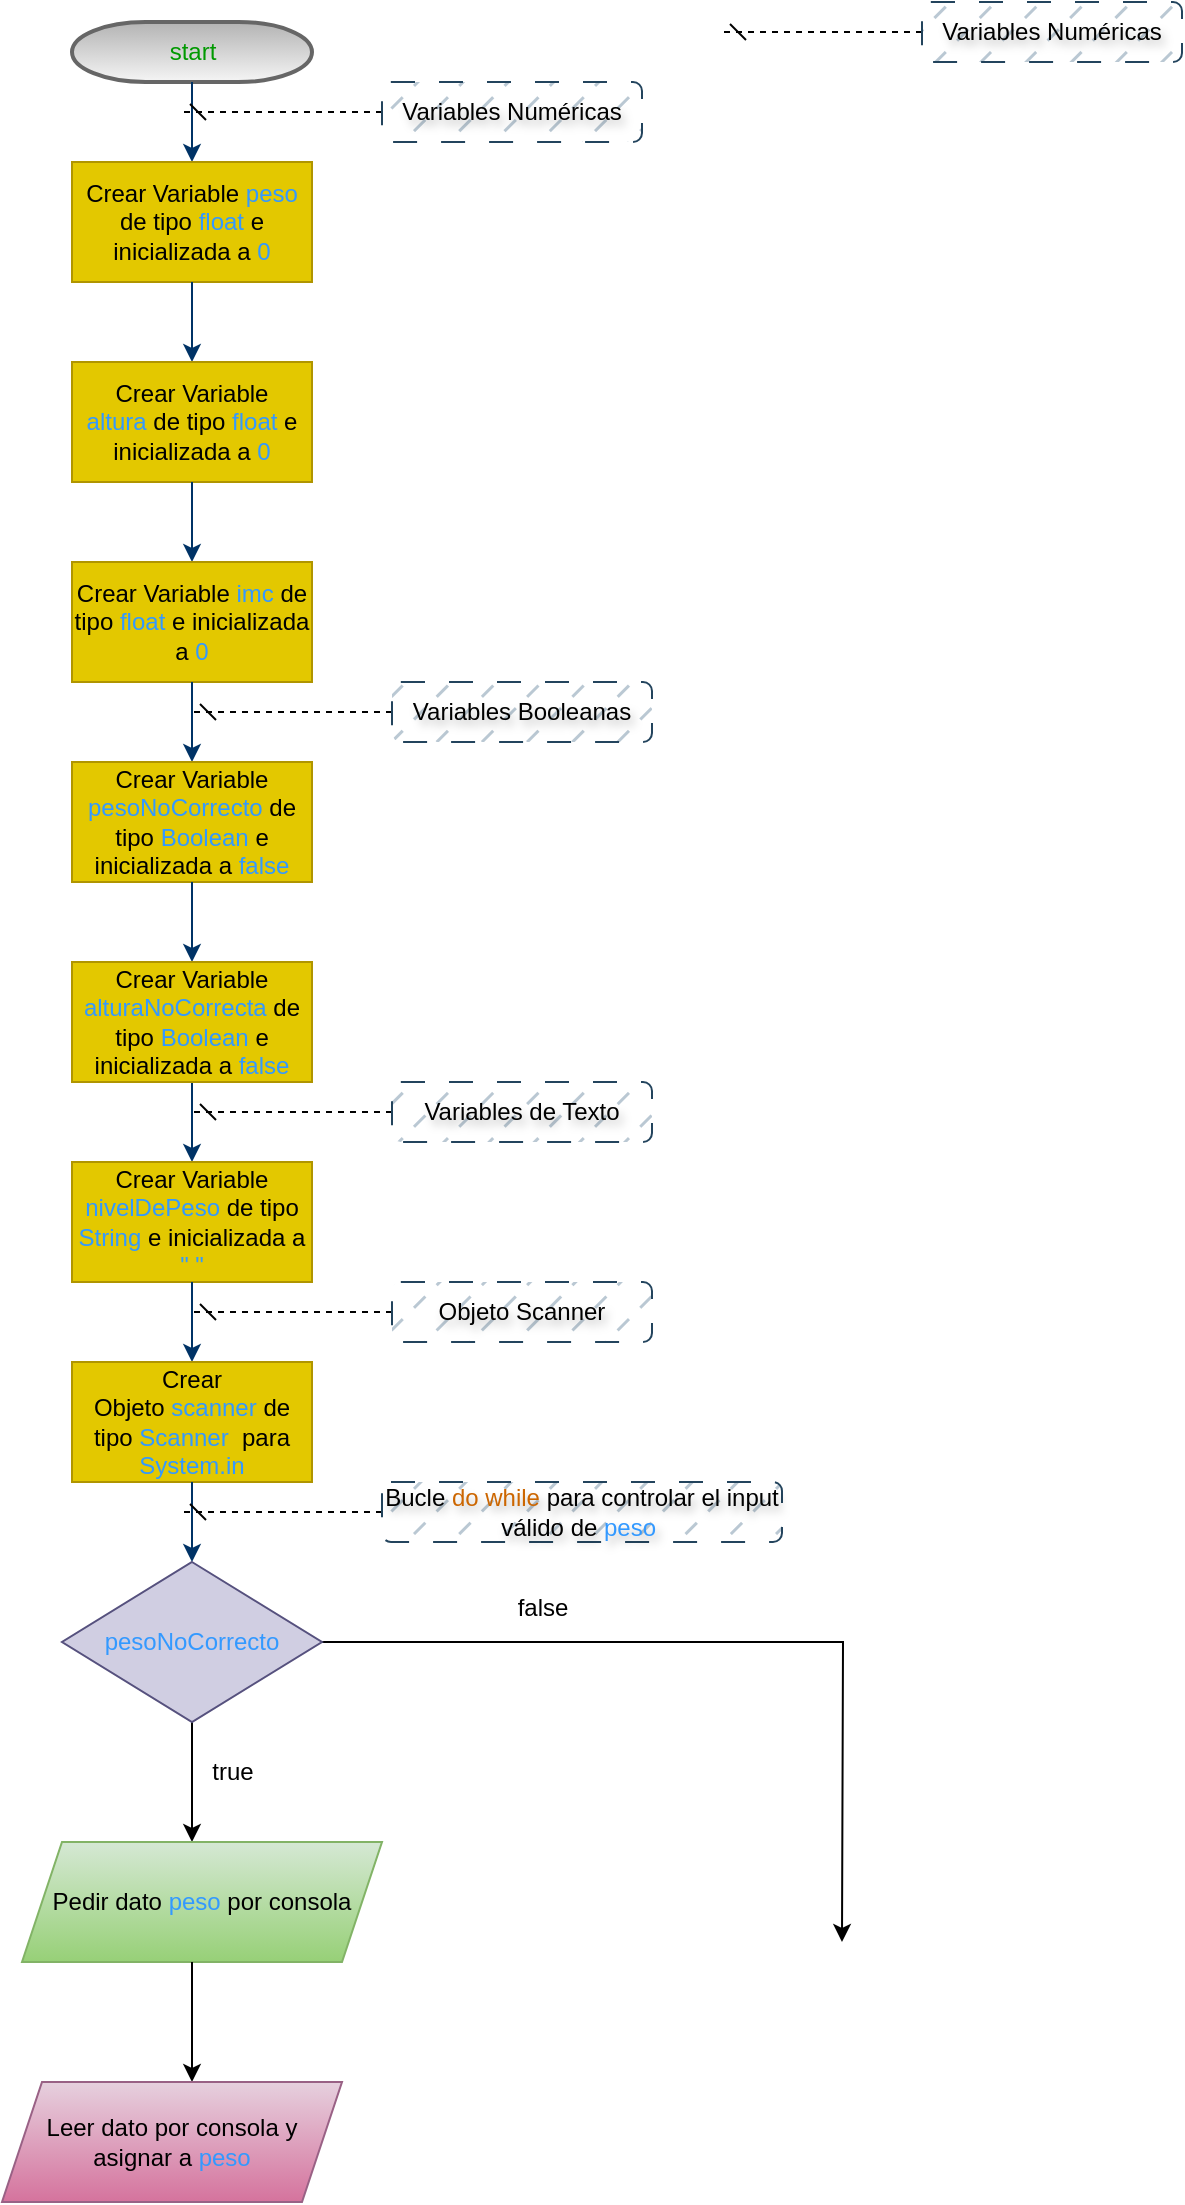 <mxfile version="24.8.4">
  <diagram id="6a731a19-8d31-9384-78a2-239565b7b9f0" name="Page-1">
    <mxGraphModel dx="1167" dy="580" grid="1" gridSize="10" guides="1" tooltips="1" connect="1" arrows="1" fold="1" page="1" pageScale="1" pageWidth="1169" pageHeight="827" background="none" math="0" shadow="0">
      <root>
        <mxCell id="0" />
        <mxCell id="1" parent="0" />
        <mxCell id="GO4jxSG3oAEJ5x61BGdH-60" value="&lt;font color=&quot;#009900&quot;&gt;start&lt;/font&gt;" style="shape=mxgraph.flowchart.terminator;strokeWidth=2;gradientDirection=north;fontStyle=0;html=1;fillColor=#f5f5f5;strokeColor=#666666;gradientColor=#b3b3b3;" vertex="1" parent="1">
          <mxGeometry x="525" y="40" width="120" height="30" as="geometry" />
        </mxCell>
        <mxCell id="GO4jxSG3oAEJ5x61BGdH-61" style="fontStyle=1;strokeColor=#003366;strokeWidth=1;html=1;" edge="1" parent="1" source="GO4jxSG3oAEJ5x61BGdH-60">
          <mxGeometry relative="1" as="geometry">
            <mxPoint x="585" y="110" as="targetPoint" />
          </mxGeometry>
        </mxCell>
        <mxCell id="GO4jxSG3oAEJ5x61BGdH-62" value="Crear Variable &lt;font color=&quot;#3399ff&quot;&gt;peso&lt;/font&gt; de tipo &lt;font color=&quot;#3399ff&quot;&gt;float &lt;/font&gt;e inicializada a &lt;font color=&quot;#3399ff&quot;&gt;0&lt;/font&gt;" style="rounded=0;whiteSpace=wrap;html=1;fillColor=#e3c800;fontColor=#000000;strokeColor=#B09500;" vertex="1" parent="1">
          <mxGeometry x="525" y="110" width="120" height="60" as="geometry" />
        </mxCell>
        <mxCell id="GO4jxSG3oAEJ5x61BGdH-63" style="fontStyle=1;strokeColor=#003366;strokeWidth=1;html=1;" edge="1" parent="1">
          <mxGeometry relative="1" as="geometry">
            <mxPoint x="585" y="210" as="targetPoint" />
            <mxPoint x="585" y="170" as="sourcePoint" />
          </mxGeometry>
        </mxCell>
        <mxCell id="GO4jxSG3oAEJ5x61BGdH-64" value="Crear Variable &lt;font color=&quot;#3399ff&quot;&gt;altura&lt;/font&gt;&amp;nbsp;de tipo &lt;font color=&quot;#3399ff&quot;&gt;float &lt;/font&gt;e inicializada a &lt;font color=&quot;#3399ff&quot;&gt;0&lt;/font&gt;" style="rounded=0;whiteSpace=wrap;html=1;fillColor=#e3c800;fontColor=#000000;strokeColor=#B09500;" vertex="1" parent="1">
          <mxGeometry x="525" y="210" width="120" height="60" as="geometry" />
        </mxCell>
        <mxCell id="GO4jxSG3oAEJ5x61BGdH-65" style="fontStyle=1;strokeColor=#003366;strokeWidth=1;html=1;" edge="1" parent="1">
          <mxGeometry relative="1" as="geometry">
            <mxPoint x="585" y="310" as="targetPoint" />
            <mxPoint x="585" y="270" as="sourcePoint" />
          </mxGeometry>
        </mxCell>
        <mxCell id="GO4jxSG3oAEJ5x61BGdH-66" value="Crear Variable &lt;font color=&quot;#3399ff&quot;&gt;imc&lt;/font&gt;&amp;nbsp;de tipo &lt;font color=&quot;#3399ff&quot;&gt;float &lt;/font&gt;e inicializada a &lt;font color=&quot;#3399ff&quot;&gt;0&lt;/font&gt;" style="rounded=0;whiteSpace=wrap;html=1;fillColor=#e3c800;fontColor=#000000;strokeColor=#B09500;" vertex="1" parent="1">
          <mxGeometry x="525" y="310" width="120" height="60" as="geometry" />
        </mxCell>
        <mxCell id="GO4jxSG3oAEJ5x61BGdH-67" style="fontStyle=1;strokeColor=#003366;strokeWidth=1;html=1;" edge="1" parent="1">
          <mxGeometry relative="1" as="geometry">
            <mxPoint x="585" y="410" as="targetPoint" />
            <mxPoint x="585" y="370" as="sourcePoint" />
          </mxGeometry>
        </mxCell>
        <mxCell id="GO4jxSG3oAEJ5x61BGdH-68" value="Crear Variable &lt;font color=&quot;#3399ff&quot;&gt;pesoNoCorrecto&lt;/font&gt;&amp;nbsp;de tipo &lt;font color=&quot;#3399ff&quot;&gt;Boolean&amp;nbsp;&lt;/font&gt;e inicializada a &lt;font color=&quot;#3399ff&quot;&gt;false&lt;/font&gt;" style="rounded=0;whiteSpace=wrap;html=1;fillColor=#e3c800;fontColor=#000000;strokeColor=#B09500;" vertex="1" parent="1">
          <mxGeometry x="525" y="410" width="120" height="60" as="geometry" />
        </mxCell>
        <mxCell id="GO4jxSG3oAEJ5x61BGdH-69" style="fontStyle=1;strokeColor=#003366;strokeWidth=1;html=1;" edge="1" parent="1">
          <mxGeometry relative="1" as="geometry">
            <mxPoint x="585" y="510" as="targetPoint" />
            <mxPoint x="585" y="470" as="sourcePoint" />
          </mxGeometry>
        </mxCell>
        <mxCell id="GO4jxSG3oAEJ5x61BGdH-71" style="fontStyle=1;strokeColor=#003366;strokeWidth=1;html=1;" edge="1" parent="1">
          <mxGeometry relative="1" as="geometry">
            <mxPoint x="585" y="610" as="targetPoint" />
            <mxPoint x="585" y="570" as="sourcePoint" />
          </mxGeometry>
        </mxCell>
        <mxCell id="GO4jxSG3oAEJ5x61BGdH-72" value="Crear Variable &lt;font color=&quot;#3399ff&quot;&gt;nivelDePeso&amp;nbsp;&lt;/font&gt;de tipo &lt;font color=&quot;#3399ff&quot;&gt;String&amp;nbsp;&lt;/font&gt;e inicializada a &lt;font color=&quot;#3399ff&quot;&gt;&quot; &quot;&lt;/font&gt;" style="rounded=0;whiteSpace=wrap;html=1;fillColor=#e3c800;fontColor=#000000;strokeColor=#B09500;" vertex="1" parent="1">
          <mxGeometry x="525" y="610" width="120" height="60" as="geometry" />
        </mxCell>
        <mxCell id="GO4jxSG3oAEJ5x61BGdH-75" style="edgeStyle=orthogonalEdgeStyle;rounded=0;orthogonalLoop=1;jettySize=auto;html=1;dashed=1;endArrow=dash;endFill=0;" edge="1" parent="1" source="GO4jxSG3oAEJ5x61BGdH-73">
          <mxGeometry relative="1" as="geometry">
            <mxPoint x="580" y="85" as="targetPoint" />
          </mxGeometry>
        </mxCell>
        <mxCell id="GO4jxSG3oAEJ5x61BGdH-73" value="Variables Numéricas" style="rounded=1;whiteSpace=wrap;html=1;fillColor=#bac8d3;strokeColor=#23445d;labelBorderColor=none;textShadow=1;fillStyle=dashed;glass=0;shadow=0;dashed=1;dashPattern=12 12;" vertex="1" parent="1">
          <mxGeometry x="680" y="70" width="130" height="30" as="geometry" />
        </mxCell>
        <mxCell id="GO4jxSG3oAEJ5x61BGdH-76" style="edgeStyle=orthogonalEdgeStyle;rounded=0;orthogonalLoop=1;jettySize=auto;html=1;dashed=1;endArrow=dash;endFill=0;" edge="1" source="GO4jxSG3oAEJ5x61BGdH-77" parent="1">
          <mxGeometry relative="1" as="geometry">
            <mxPoint x="850" y="45" as="targetPoint" />
          </mxGeometry>
        </mxCell>
        <mxCell id="GO4jxSG3oAEJ5x61BGdH-77" value="Variables Numéricas" style="rounded=1;whiteSpace=wrap;html=1;fillColor=#bac8d3;strokeColor=#23445d;labelBorderColor=none;textShadow=1;fillStyle=dashed;glass=0;shadow=0;dashed=1;dashPattern=12 12;" vertex="1" parent="1">
          <mxGeometry x="950" y="30" width="130" height="30" as="geometry" />
        </mxCell>
        <mxCell id="GO4jxSG3oAEJ5x61BGdH-78" style="edgeStyle=orthogonalEdgeStyle;rounded=0;orthogonalLoop=1;jettySize=auto;html=1;dashed=1;endArrow=dash;endFill=0;" edge="1" source="GO4jxSG3oAEJ5x61BGdH-79" parent="1">
          <mxGeometry relative="1" as="geometry">
            <mxPoint x="585" y="385" as="targetPoint" />
          </mxGeometry>
        </mxCell>
        <mxCell id="GO4jxSG3oAEJ5x61BGdH-79" value="Variables Booleanas" style="rounded=1;whiteSpace=wrap;html=1;fillColor=#bac8d3;strokeColor=#23445d;labelBorderColor=none;textShadow=1;fillStyle=dashed;glass=0;shadow=0;dashed=1;dashPattern=12 12;" vertex="1" parent="1">
          <mxGeometry x="685" y="370" width="130" height="30" as="geometry" />
        </mxCell>
        <mxCell id="GO4jxSG3oAEJ5x61BGdH-80" style="edgeStyle=orthogonalEdgeStyle;rounded=0;orthogonalLoop=1;jettySize=auto;html=1;dashed=1;endArrow=dash;endFill=0;" edge="1" source="GO4jxSG3oAEJ5x61BGdH-81" parent="1">
          <mxGeometry relative="1" as="geometry">
            <mxPoint x="585" y="585" as="targetPoint" />
          </mxGeometry>
        </mxCell>
        <mxCell id="GO4jxSG3oAEJ5x61BGdH-81" value="Variables de Texto" style="rounded=1;whiteSpace=wrap;html=1;fillColor=#bac8d3;strokeColor=#23445d;labelBorderColor=none;textShadow=1;fillStyle=dashed;glass=0;shadow=0;dashed=1;dashPattern=12 12;" vertex="1" parent="1">
          <mxGeometry x="685" y="570" width="130" height="30" as="geometry" />
        </mxCell>
        <mxCell id="GO4jxSG3oAEJ5x61BGdH-82" value="Crear Variable &lt;font color=&quot;#3399ff&quot;&gt;alturaNoCorrecta&amp;nbsp;&lt;/font&gt;de tipo &lt;font color=&quot;#3399ff&quot;&gt;Boolean&amp;nbsp;&lt;/font&gt;e inicializada a &lt;font color=&quot;#3399ff&quot;&gt;false&lt;/font&gt;" style="rounded=0;whiteSpace=wrap;html=1;fillColor=#e3c800;fontColor=#000000;strokeColor=#B09500;" vertex="1" parent="1">
          <mxGeometry x="525" y="510" width="120" height="60" as="geometry" />
        </mxCell>
        <mxCell id="GO4jxSG3oAEJ5x61BGdH-83" style="fontStyle=1;strokeColor=#003366;strokeWidth=1;html=1;" edge="1" parent="1">
          <mxGeometry relative="1" as="geometry">
            <mxPoint x="585" y="710" as="targetPoint" />
            <mxPoint x="585" y="670" as="sourcePoint" />
          </mxGeometry>
        </mxCell>
        <mxCell id="GO4jxSG3oAEJ5x61BGdH-84" value="Crear Objeto&amp;nbsp;&lt;font color=&quot;#3399ff&quot;&gt;scanner&amp;nbsp;&lt;/font&gt;de tipo &lt;font color=&quot;#3399ff&quot;&gt;Scanner&amp;nbsp;&lt;/font&gt;&amp;nbsp;para &lt;font color=&quot;#3399ff&quot;&gt;System.in&lt;/font&gt;" style="rounded=0;whiteSpace=wrap;html=1;fillColor=#e3c800;fontColor=#000000;strokeColor=#B09500;" vertex="1" parent="1">
          <mxGeometry x="525" y="710" width="120" height="60" as="geometry" />
        </mxCell>
        <mxCell id="GO4jxSG3oAEJ5x61BGdH-85" style="edgeStyle=orthogonalEdgeStyle;rounded=0;orthogonalLoop=1;jettySize=auto;html=1;dashed=1;endArrow=dash;endFill=0;" edge="1" source="GO4jxSG3oAEJ5x61BGdH-86" parent="1">
          <mxGeometry relative="1" as="geometry">
            <mxPoint x="585" y="685" as="targetPoint" />
          </mxGeometry>
        </mxCell>
        <mxCell id="GO4jxSG3oAEJ5x61BGdH-86" value="Objeto Scanner" style="rounded=1;whiteSpace=wrap;html=1;fillColor=#bac8d3;strokeColor=#23445d;labelBorderColor=none;textShadow=1;fillStyle=dashed;glass=0;shadow=0;dashed=1;dashPattern=12 12;" vertex="1" parent="1">
          <mxGeometry x="685" y="670" width="130" height="30" as="geometry" />
        </mxCell>
        <mxCell id="GO4jxSG3oAEJ5x61BGdH-87" style="fontStyle=1;strokeColor=#003366;strokeWidth=1;html=1;" edge="1" parent="1">
          <mxGeometry relative="1" as="geometry">
            <mxPoint x="585" y="810" as="targetPoint" />
            <mxPoint x="585" y="770" as="sourcePoint" />
          </mxGeometry>
        </mxCell>
        <mxCell id="GO4jxSG3oAEJ5x61BGdH-91" style="edgeStyle=orthogonalEdgeStyle;rounded=0;orthogonalLoop=1;jettySize=auto;html=1;exitX=1;exitY=0.5;exitDx=0;exitDy=0;" edge="1" parent="1" source="GO4jxSG3oAEJ5x61BGdH-89">
          <mxGeometry relative="1" as="geometry">
            <mxPoint x="910" y="1000" as="targetPoint" />
          </mxGeometry>
        </mxCell>
        <mxCell id="GO4jxSG3oAEJ5x61BGdH-96" style="edgeStyle=orthogonalEdgeStyle;rounded=0;orthogonalLoop=1;jettySize=auto;html=1;" edge="1" parent="1" source="GO4jxSG3oAEJ5x61BGdH-89">
          <mxGeometry relative="1" as="geometry">
            <mxPoint x="585" y="950" as="targetPoint" />
          </mxGeometry>
        </mxCell>
        <mxCell id="GO4jxSG3oAEJ5x61BGdH-89" value="&lt;font color=&quot;#3399ff&quot;&gt;pesoNoCorrecto&lt;/font&gt;" style="rhombus;whiteSpace=wrap;html=1;fillColor=#d0cee2;strokeColor=#56517e;" vertex="1" parent="1">
          <mxGeometry x="520" y="810" width="130" height="80" as="geometry" />
        </mxCell>
        <mxCell id="GO4jxSG3oAEJ5x61BGdH-92" value="true" style="text;html=1;align=center;verticalAlign=middle;resizable=0;points=[];autosize=1;strokeColor=none;fillColor=none;" vertex="1" parent="1">
          <mxGeometry x="585" y="900" width="40" height="30" as="geometry" />
        </mxCell>
        <mxCell id="GO4jxSG3oAEJ5x61BGdH-93" value="false" style="text;html=1;align=center;verticalAlign=middle;resizable=0;points=[];autosize=1;strokeColor=none;fillColor=none;" vertex="1" parent="1">
          <mxGeometry x="735" y="818" width="50" height="30" as="geometry" />
        </mxCell>
        <mxCell id="GO4jxSG3oAEJ5x61BGdH-94" style="edgeStyle=orthogonalEdgeStyle;rounded=0;orthogonalLoop=1;jettySize=auto;html=1;dashed=1;endArrow=dash;endFill=0;" edge="1" source="GO4jxSG3oAEJ5x61BGdH-95" parent="1">
          <mxGeometry relative="1" as="geometry">
            <mxPoint x="580" y="785" as="targetPoint" />
          </mxGeometry>
        </mxCell>
        <mxCell id="GO4jxSG3oAEJ5x61BGdH-95" value="Bucle &lt;font color=&quot;#cc6600&quot;&gt;do while&lt;/font&gt; para controlar el input válido de &lt;font color=&quot;#3399ff&quot;&gt;peso&amp;nbsp;&lt;/font&gt;" style="rounded=1;whiteSpace=wrap;html=1;fillColor=#bac8d3;strokeColor=#23445d;labelBorderColor=none;textShadow=1;fillStyle=dashed;glass=0;shadow=0;dashed=1;dashPattern=12 12;" vertex="1" parent="1">
          <mxGeometry x="680" y="770" width="200" height="30" as="geometry" />
        </mxCell>
        <mxCell id="GO4jxSG3oAEJ5x61BGdH-97" value="Pedir dato &lt;font color=&quot;#3399ff&quot;&gt;peso&amp;nbsp;&lt;/font&gt;por consola" style="shape=parallelogram;perimeter=parallelogramPerimeter;whiteSpace=wrap;html=1;fixedSize=1;fillColor=#d5e8d4;gradientColor=#97d077;strokeColor=#82b366;" vertex="1" parent="1">
          <mxGeometry x="500" y="950" width="180" height="60" as="geometry" />
        </mxCell>
        <mxCell id="GO4jxSG3oAEJ5x61BGdH-98" style="edgeStyle=orthogonalEdgeStyle;rounded=0;orthogonalLoop=1;jettySize=auto;html=1;" edge="1" parent="1">
          <mxGeometry relative="1" as="geometry">
            <mxPoint x="585" y="1070" as="targetPoint" />
            <mxPoint x="585" y="1010" as="sourcePoint" />
          </mxGeometry>
        </mxCell>
        <mxCell id="GO4jxSG3oAEJ5x61BGdH-100" value="Leer dato por consola y asignar a&amp;nbsp;&lt;font color=&quot;#3399ff&quot;&gt;peso&lt;/font&gt;" style="shape=parallelogram;perimeter=parallelogramPerimeter;whiteSpace=wrap;html=1;fixedSize=1;fillColor=#e6d0de;gradientColor=#d5739d;strokeColor=#996185;" vertex="1" parent="1">
          <mxGeometry x="490" y="1070" width="170" height="60" as="geometry" />
        </mxCell>
      </root>
    </mxGraphModel>
  </diagram>
</mxfile>
